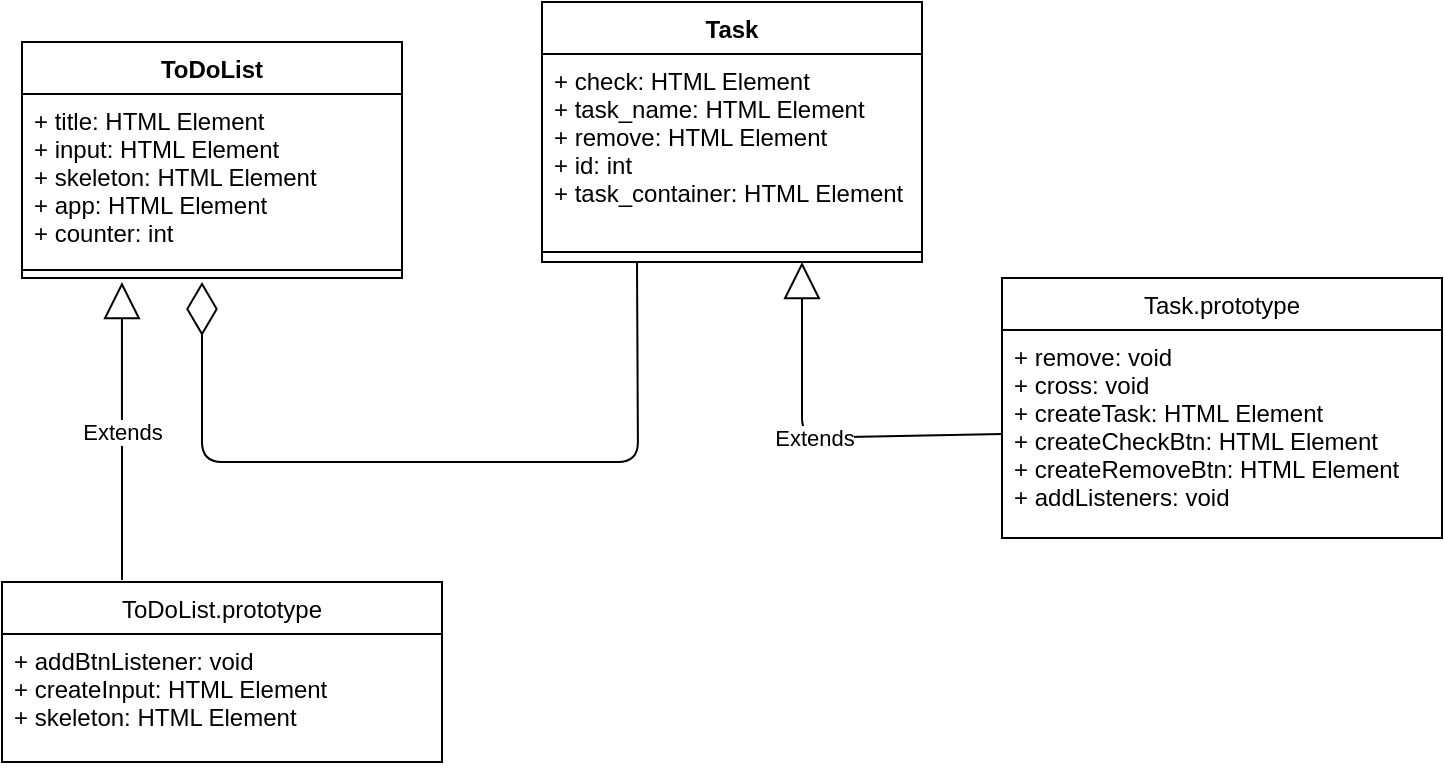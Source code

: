 <mxfile version="14.2.9" type="device"><diagram id="yZ4B9ROCYK7wb7JgPCAI" name="Page-1"><mxGraphModel dx="1186" dy="589" grid="1" gridSize="10" guides="1" tooltips="1" connect="1" arrows="1" fold="1" page="1" pageScale="1" pageWidth="827" pageHeight="1169" math="0" shadow="0"><root><mxCell id="0"/><mxCell id="1" parent="0"/><mxCell id="pkS7XZ8h1jVt1zYTF14_-5" value="ToDoList" style="swimlane;fontStyle=1;align=center;verticalAlign=top;childLayout=stackLayout;horizontal=1;startSize=26;horizontalStack=0;resizeParent=1;resizeParentMax=0;resizeLast=0;collapsible=1;marginBottom=0;" parent="1" vertex="1"><mxGeometry x="70" y="80" width="190" height="118" as="geometry"/></mxCell><mxCell id="pkS7XZ8h1jVt1zYTF14_-6" value="+ title: HTML Element&#10;+ input: HTML Element&#10;+ skeleton: HTML Element&#10;+ app: HTML Element&#10;+ counter: int" style="text;strokeColor=none;fillColor=none;align=left;verticalAlign=top;spacingLeft=4;spacingRight=4;overflow=hidden;rotatable=0;points=[[0,0.5],[1,0.5]];portConstraint=eastwest;" parent="pkS7XZ8h1jVt1zYTF14_-5" vertex="1"><mxGeometry y="26" width="190" height="84" as="geometry"/></mxCell><mxCell id="pkS7XZ8h1jVt1zYTF14_-7" value="" style="line;strokeWidth=1;fillColor=none;align=left;verticalAlign=middle;spacingTop=-1;spacingLeft=3;spacingRight=3;rotatable=0;labelPosition=right;points=[];portConstraint=eastwest;" parent="pkS7XZ8h1jVt1zYTF14_-5" vertex="1"><mxGeometry y="110" width="190" height="8" as="geometry"/></mxCell><mxCell id="pkS7XZ8h1jVt1zYTF14_-9" value="Task" style="swimlane;fontStyle=1;align=center;verticalAlign=top;childLayout=stackLayout;horizontal=1;startSize=26;horizontalStack=0;resizeParent=1;resizeParentMax=0;resizeLast=0;collapsible=1;marginBottom=0;" parent="1" vertex="1"><mxGeometry x="330" y="60" width="190" height="130" as="geometry"/></mxCell><mxCell id="pkS7XZ8h1jVt1zYTF14_-10" value="+ check: HTML Element&#10;+ task_name: HTML Element&#10;+ remove: HTML Element&#10;+ id: int&#10;+ task_container: HTML Element" style="text;strokeColor=none;fillColor=none;align=left;verticalAlign=top;spacingLeft=4;spacingRight=4;overflow=hidden;rotatable=0;points=[[0,0.5],[1,0.5]];portConstraint=eastwest;" parent="pkS7XZ8h1jVt1zYTF14_-9" vertex="1"><mxGeometry y="26" width="190" height="94" as="geometry"/></mxCell><mxCell id="pkS7XZ8h1jVt1zYTF14_-11" value="" style="line;strokeWidth=1;fillColor=none;align=left;verticalAlign=middle;spacingTop=-1;spacingLeft=3;spacingRight=3;rotatable=0;labelPosition=right;points=[];portConstraint=eastwest;" parent="pkS7XZ8h1jVt1zYTF14_-9" vertex="1"><mxGeometry y="120" width="190" height="10" as="geometry"/></mxCell><mxCell id="pkS7XZ8h1jVt1zYTF14_-14" value="Task.prototype" style="swimlane;fontStyle=0;childLayout=stackLayout;horizontal=1;startSize=26;fillColor=none;horizontalStack=0;resizeParent=1;resizeParentMax=0;resizeLast=0;collapsible=1;marginBottom=0;" parent="1" vertex="1"><mxGeometry x="560" y="198" width="220" height="130" as="geometry"/></mxCell><mxCell id="pkS7XZ8h1jVt1zYTF14_-15" value="+ remove: void&#10;+ cross: void&#10;+ createTask: HTML Element&#10;+ createCheckBtn: HTML Element&#10;+ createRemoveBtn: HTML Element&#10;+ addListeners: void" style="text;strokeColor=none;fillColor=none;align=left;verticalAlign=top;spacingLeft=4;spacingRight=4;overflow=hidden;rotatable=0;points=[[0,0.5],[1,0.5]];portConstraint=eastwest;" parent="pkS7XZ8h1jVt1zYTF14_-14" vertex="1"><mxGeometry y="26" width="220" height="104" as="geometry"/></mxCell><mxCell id="pkS7XZ8h1jVt1zYTF14_-23" value="" style="endArrow=diamondThin;endFill=0;endSize=24;html=1;exitX=0.25;exitY=1;exitDx=0;exitDy=0;" parent="1" source="pkS7XZ8h1jVt1zYTF14_-9" edge="1"><mxGeometry width="160" relative="1" as="geometry"><mxPoint x="250" y="240" as="sourcePoint"/><mxPoint x="160" y="200" as="targetPoint"/><Array as="points"><mxPoint x="378" y="290"/><mxPoint x="200" y="290"/><mxPoint x="160" y="290"/></Array></mxGeometry></mxCell><mxCell id="RE4E10rk3s1f3Yslj-XD-1" value="Extends" style="endArrow=block;endSize=16;endFill=0;html=1;exitX=0;exitY=0.5;exitDx=0;exitDy=0;" edge="1" parent="1" source="pkS7XZ8h1jVt1zYTF14_-15"><mxGeometry width="160" relative="1" as="geometry"><mxPoint x="330" y="240" as="sourcePoint"/><mxPoint x="460" y="190" as="targetPoint"/><Array as="points"><mxPoint x="460" y="278"/></Array></mxGeometry></mxCell><mxCell id="RE4E10rk3s1f3Yslj-XD-2" value="ToDoList.prototype" style="swimlane;fontStyle=0;childLayout=stackLayout;horizontal=1;startSize=26;fillColor=none;horizontalStack=0;resizeParent=1;resizeParentMax=0;resizeLast=0;collapsible=1;marginBottom=0;" vertex="1" parent="1"><mxGeometry x="60" y="350" width="220" height="90" as="geometry"/></mxCell><mxCell id="RE4E10rk3s1f3Yslj-XD-3" value="+ addBtnListener: void&#10;+ createInput: HTML Element&#10;+ skeleton: HTML Element" style="text;strokeColor=none;fillColor=none;align=left;verticalAlign=top;spacingLeft=4;spacingRight=4;overflow=hidden;rotatable=0;points=[[0,0.5],[1,0.5]];portConstraint=eastwest;" vertex="1" parent="RE4E10rk3s1f3Yslj-XD-2"><mxGeometry y="26" width="220" height="64" as="geometry"/></mxCell><mxCell id="RE4E10rk3s1f3Yslj-XD-4" value="Extends" style="endArrow=block;endSize=16;endFill=0;html=1;entryX=0.263;entryY=1;entryDx=0;entryDy=0;entryPerimeter=0;" edge="1" parent="1"><mxGeometry width="160" relative="1" as="geometry"><mxPoint x="120" y="349" as="sourcePoint"/><mxPoint x="119.97" y="200" as="targetPoint"/></mxGeometry></mxCell></root></mxGraphModel></diagram></mxfile>